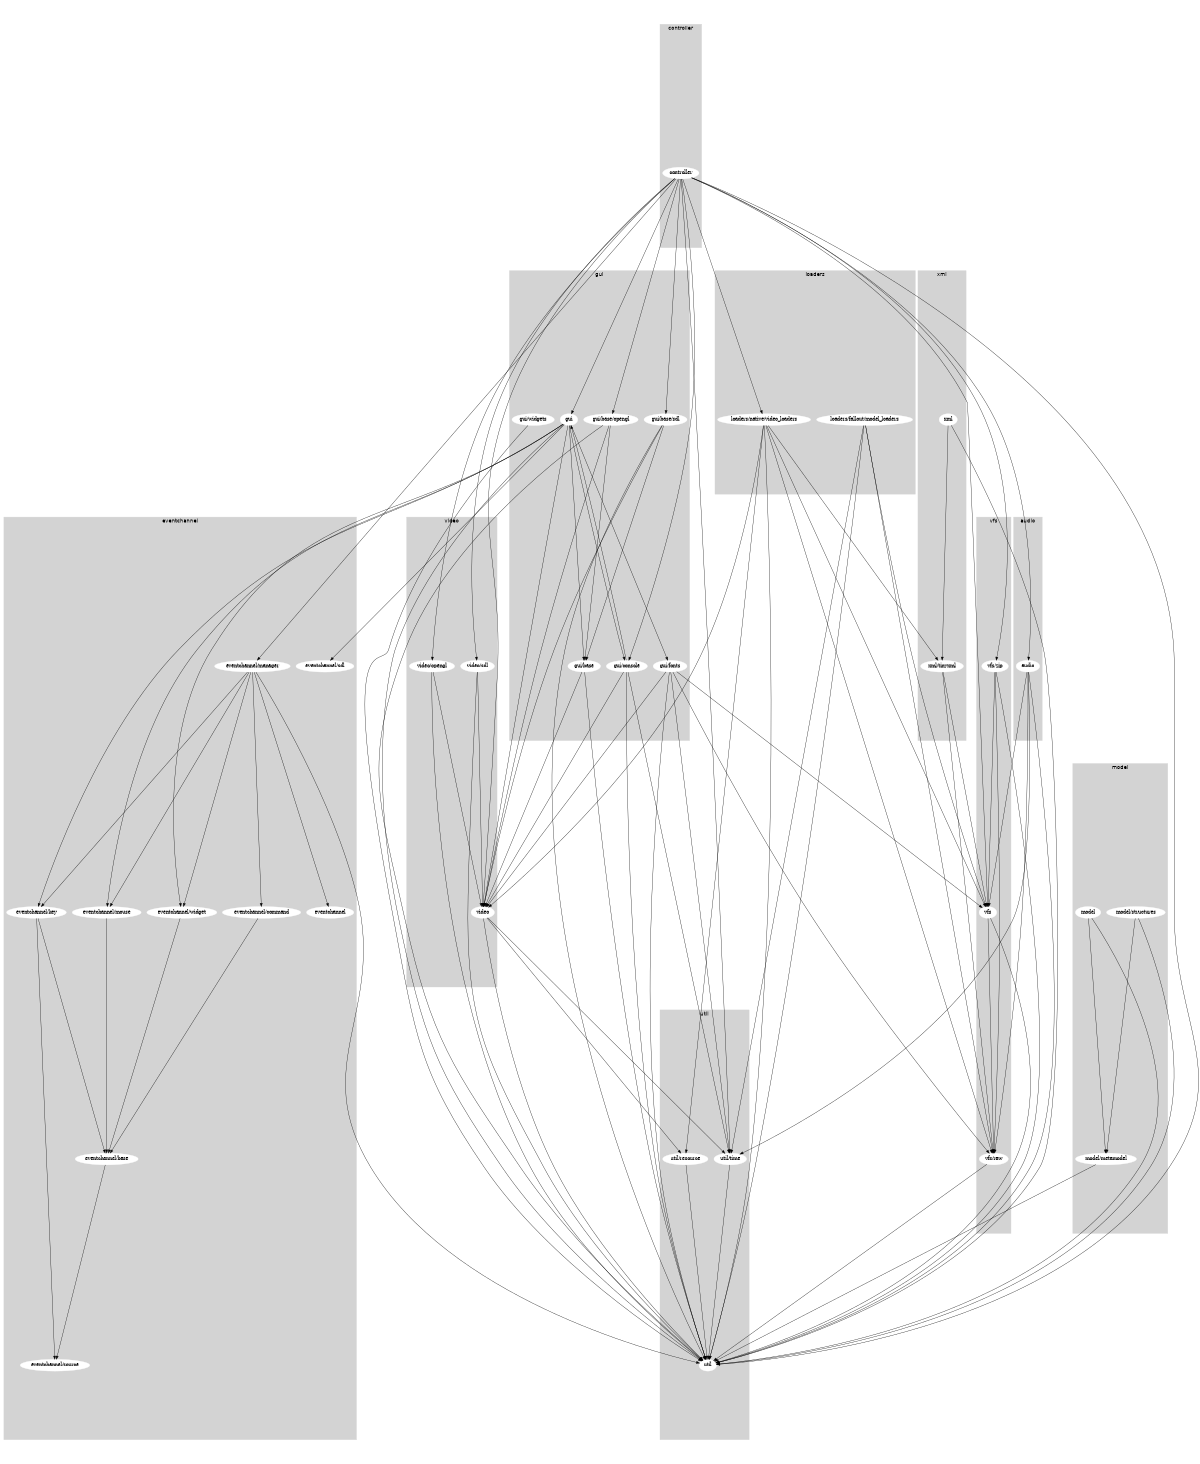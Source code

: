 digraph "source tree" {
    overlap=scale;
    size="8,10";
    ratio="fill";
    fontsize="16";
    fontname="Helvetica";
    clusterrank="local";
subgraph cluster_0 {
    style=filled;
    color=lightgrey;
    node [style=filled,color=white];
    "xml"; "xml/tinyxml"
    label = "xml";
}
subgraph cluster_1 {
    style=filled;
    color=lightgrey;
    node [style=filled,color=white];
    "gui/fonts"; "gui"; "gui/base"; "gui/console"; "gui/base/opengl"; "gui/base/sdl"; "gui/widgets"
    label = "gui";
}
subgraph cluster_2 {
    style=filled;
    color=lightgrey;
    node [style=filled,color=white];
    "eventchannel/base"; "eventchannel/command"; "eventchannel"; "eventchannel/mouse"; "eventchannel/key"; "eventchannel/source"; "eventchannel/widget"; "eventchannel/manager"; "eventchannel/sdl"
    label = "eventchannel";
}
subgraph cluster_3 {
    style=filled;
    color=lightgrey;
    node [style=filled,color=white];
    "loaders/native/video_loaders"; "loaders/fallout/model_loaders"
    label = "loaders";
}
subgraph cluster_4 {
    style=filled;
    color=lightgrey;
    node [style=filled,color=white];
    "util"; "util/time"; "util/resource"
    label = "util";
}
subgraph cluster_5 {
    style=filled;
    color=lightgrey;
    node [style=filled,color=white];
    "controller"
    label = "controller";
}
subgraph cluster_6 {
    style=filled;
    color=lightgrey;
    node [style=filled,color=white];
    "video/opengl"; "video"; "video/sdl"
    label = "video";
}
subgraph cluster_7 {
    style=filled;
    color=lightgrey;
    node [style=filled,color=white];
    "model"; "model/structures"; "model/metamodel"
    label = "model";
}
subgraph cluster_8 {
    style=filled;
    color=lightgrey;
    node [style=filled,color=white];
    "audio"
    label = "audio";
}
subgraph cluster_9 {
    style=filled;
    color=lightgrey;
    node [style=filled,color=white];
    "vfs/zip"; "vfs"; "vfs/raw"
    label = "vfs";
}
    "eventchannel/command" -> "eventchannel/base"
    "eventchannel/mouse" -> "eventchannel/base"
    "vfs/zip" -> "util"
    "vfs/zip" -> "vfs"
    "vfs/zip" -> "vfs/raw"
    "eventchannel/key" -> "eventchannel/source"
    "eventchannel/key" -> "eventchannel/base"
    "video" -> "util"
    "video" -> "util/time"
    "video" -> "util/resource"
    "video/sdl" -> "util"
    "video/sdl" -> "video"
    "model/metamodel" -> "util"
    "gui/widgets" -> "util"
    "util/resource" -> "util"
    "xml" -> "util"
    "xml" -> "xml/tinyxml"
    "xml/tinyxml" -> "vfs"
    "xml/tinyxml" -> "vfs/raw"
    "vfs/raw" -> "util"
    "util/time" -> "util"
    "loaders/native/video_loaders" -> "util"
    "loaders/native/video_loaders" -> "xml/tinyxml"
    "loaders/native/video_loaders" -> "vfs/raw"
    "loaders/native/video_loaders" -> "video"
    "loaders/native/video_loaders" -> "vfs"
    "loaders/native/video_loaders" -> "util/resource"
    "gui/fonts" -> "util"
    "gui/fonts" -> "video"
    "gui/fonts" -> "vfs"
    "gui/fonts" -> "util/time"
    "gui/fonts" -> "vfs/raw"
    "loaders/fallout/model_loaders" -> "util"
    "loaders/fallout/model_loaders" -> "util/time"
    "loaders/fallout/model_loaders" -> "vfs"
    "loaders/fallout/model_loaders" -> "vfs/raw"
    "model/structures" -> "util"
    "model/structures" -> "model/metamodel"
    "eventchannel/base" -> "eventchannel/source"
    "controller" -> "vfs/zip"
    "controller" -> "video"
    "controller" -> "audio"
    "controller" -> "gui"
    "controller" -> "gui/console"
    "controller" -> "util"
    "controller" -> "gui/base/opengl"
    "controller" -> "gui/base/sdl"
    "controller" -> "video/sdl"
    "controller" -> "video/opengl"
    "controller" -> "util/time"
    "controller" -> "loaders/native/video_loaders"
    "controller" -> "vfs"
    "controller" -> "eventchannel/manager"
    "eventchannel/widget" -> "eventchannel/base"
    "gui" -> "gui/fonts"
    "gui" -> "gui/base"
    "gui" -> "gui/console"
    "gui" -> "eventchannel/mouse"
    "gui" -> "util"
    "gui" -> "eventchannel/key"
    "gui" -> "video"
    "gui" -> "eventchannel/widget"
    "gui" -> "eventchannel/sdl"
    "gui/base" -> "util"
    "gui/base" -> "video"
    "gui/console" -> "util"
    "gui/console" -> "util/time"
    "gui/console" -> "gui"
    "gui/console" -> "video"
    "gui/base/opengl" -> "util"
    "gui/base/opengl" -> "gui/base"
    "gui/base/opengl" -> "video"
    "gui/base/sdl" -> "util"
    "gui/base/sdl" -> "gui/base"
    "gui/base/sdl" -> "video"
    "video/opengl" -> "util"
    "video/opengl" -> "video"
    "model" -> "util"
    "model" -> "model/metamodel"
    "audio" -> "util"
    "audio" -> "util/time"
    "audio" -> "vfs"
    "audio" -> "vfs/raw"
    "vfs" -> "util"
    "vfs" -> "vfs/raw"
    "eventchannel/manager" -> "eventchannel/command"
    "eventchannel/manager" -> "eventchannel"
    "eventchannel/manager" -> "eventchannel/mouse"
    "eventchannel/manager" -> "util"
    "eventchannel/manager" -> "eventchannel/key"
    "eventchannel/manager" -> "eventchannel/widget"
}